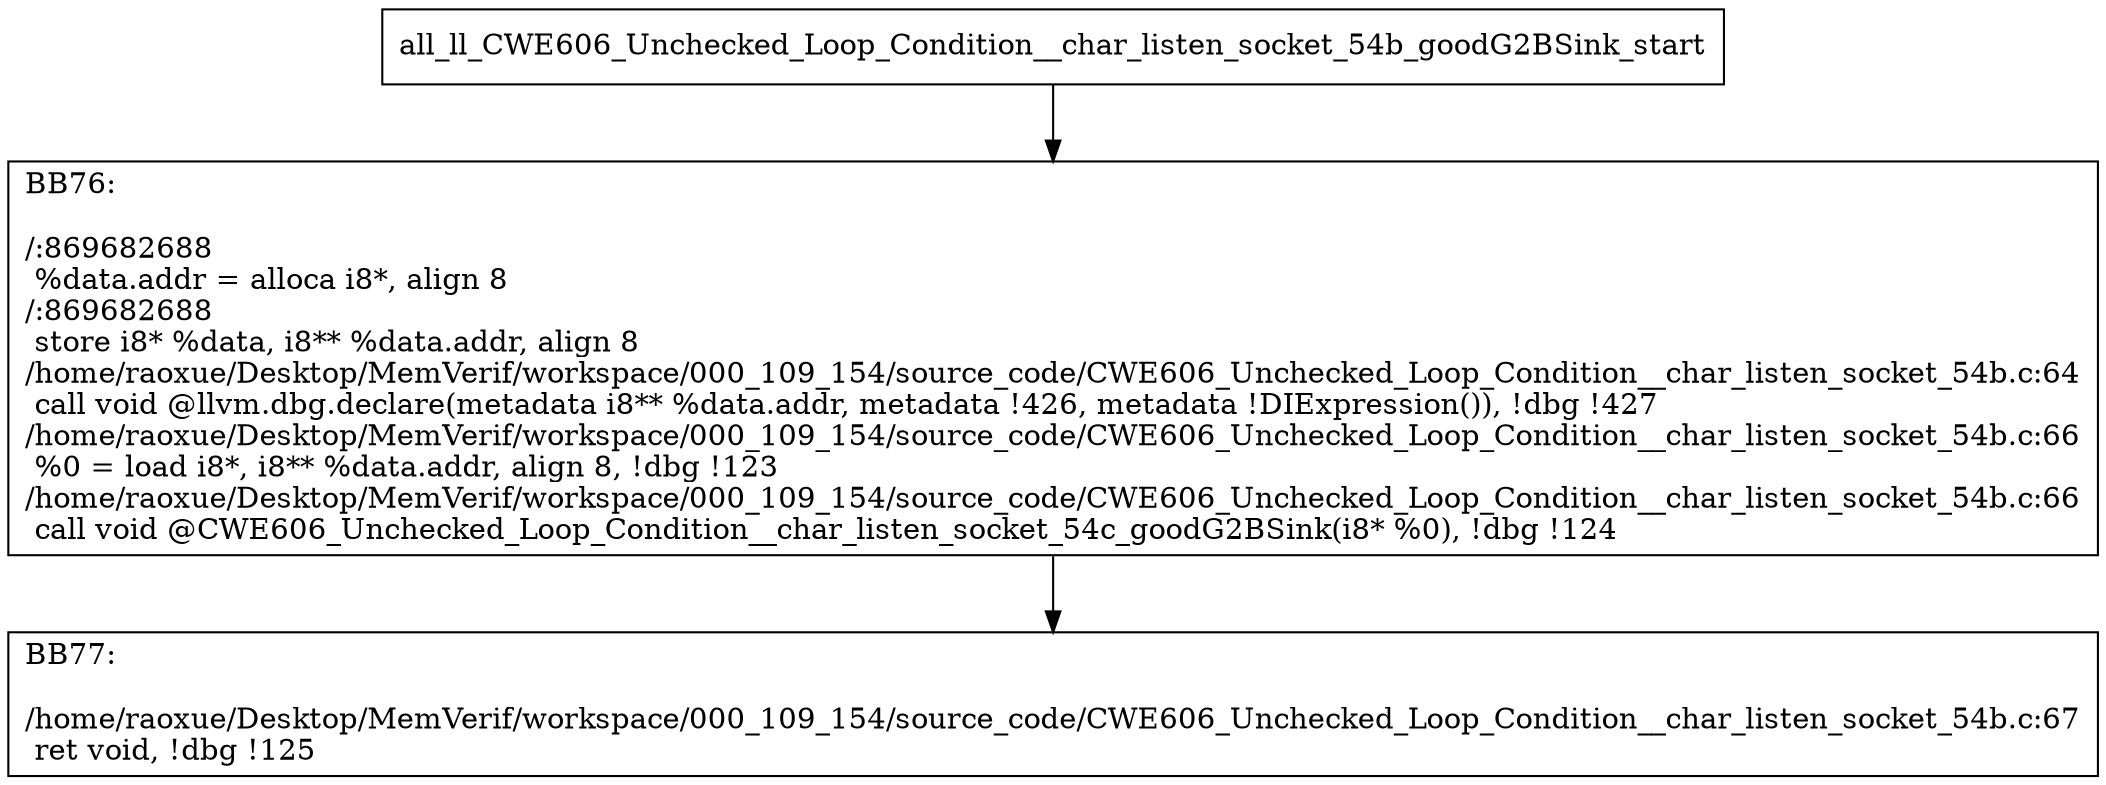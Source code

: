 digraph "CFG for'all_ll_CWE606_Unchecked_Loop_Condition__char_listen_socket_54b_goodG2BSink' function" {
	BBall_ll_CWE606_Unchecked_Loop_Condition__char_listen_socket_54b_goodG2BSink_start[shape=record,label="{all_ll_CWE606_Unchecked_Loop_Condition__char_listen_socket_54b_goodG2BSink_start}"];
	BBall_ll_CWE606_Unchecked_Loop_Condition__char_listen_socket_54b_goodG2BSink_start-> all_ll_CWE606_Unchecked_Loop_Condition__char_listen_socket_54b_goodG2BSinkBB76;
	all_ll_CWE606_Unchecked_Loop_Condition__char_listen_socket_54b_goodG2BSinkBB76 [shape=record, label="{BB76:\l\l/:869682688\l
  %data.addr = alloca i8*, align 8\l
/:869682688\l
  store i8* %data, i8** %data.addr, align 8\l
/home/raoxue/Desktop/MemVerif/workspace/000_109_154/source_code/CWE606_Unchecked_Loop_Condition__char_listen_socket_54b.c:64\l
  call void @llvm.dbg.declare(metadata i8** %data.addr, metadata !426, metadata !DIExpression()), !dbg !427\l
/home/raoxue/Desktop/MemVerif/workspace/000_109_154/source_code/CWE606_Unchecked_Loop_Condition__char_listen_socket_54b.c:66\l
  %0 = load i8*, i8** %data.addr, align 8, !dbg !123\l
/home/raoxue/Desktop/MemVerif/workspace/000_109_154/source_code/CWE606_Unchecked_Loop_Condition__char_listen_socket_54b.c:66\l
  call void @CWE606_Unchecked_Loop_Condition__char_listen_socket_54c_goodG2BSink(i8* %0), !dbg !124\l
}"];
	all_ll_CWE606_Unchecked_Loop_Condition__char_listen_socket_54b_goodG2BSinkBB76-> all_ll_CWE606_Unchecked_Loop_Condition__char_listen_socket_54b_goodG2BSinkBB77;
	all_ll_CWE606_Unchecked_Loop_Condition__char_listen_socket_54b_goodG2BSinkBB77 [shape=record, label="{BB77:\l\l/home/raoxue/Desktop/MemVerif/workspace/000_109_154/source_code/CWE606_Unchecked_Loop_Condition__char_listen_socket_54b.c:67\l
  ret void, !dbg !125\l
}"];
}
